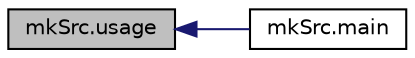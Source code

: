 digraph "mkSrc.usage"
{
  edge [fontname="Helvetica",fontsize="10",labelfontname="Helvetica",labelfontsize="10"];
  node [fontname="Helvetica",fontsize="10",shape=record];
  rankdir="LR";
  Node8 [label="mkSrc.usage",height=0.2,width=0.4,color="black", fillcolor="grey75", style="filled", fontcolor="black"];
  Node8 -> Node9 [dir="back",color="midnightblue",fontsize="10",style="solid",fontname="Helvetica"];
  Node9 [label="mkSrc.main",height=0.2,width=0.4,color="black", fillcolor="white", style="filled",URL="$namespacemkSrc.html#a397eab54ba44c6e689aba237b2f0ef0a"];
}
